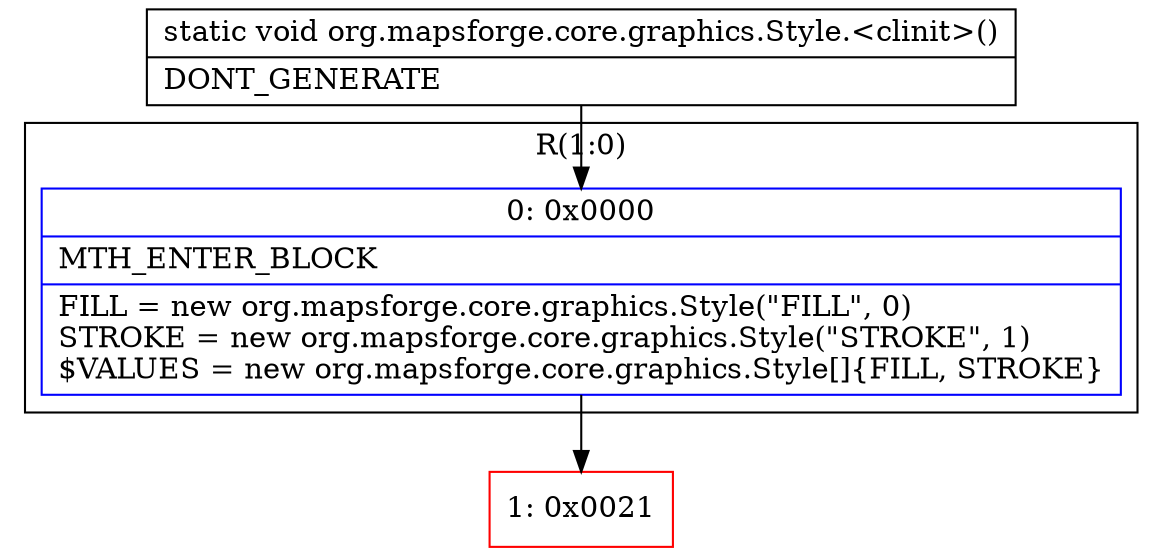 digraph "CFG fororg.mapsforge.core.graphics.Style.\<clinit\>()V" {
subgraph cluster_Region_85738806 {
label = "R(1:0)";
node [shape=record,color=blue];
Node_0 [shape=record,label="{0\:\ 0x0000|MTH_ENTER_BLOCK\l|FILL = new org.mapsforge.core.graphics.Style(\"FILL\", 0)\lSTROKE = new org.mapsforge.core.graphics.Style(\"STROKE\", 1)\l$VALUES = new org.mapsforge.core.graphics.Style[]\{FILL, STROKE\}\l}"];
}
Node_1 [shape=record,color=red,label="{1\:\ 0x0021}"];
MethodNode[shape=record,label="{static void org.mapsforge.core.graphics.Style.\<clinit\>()  | DONT_GENERATE\l}"];
MethodNode -> Node_0;
Node_0 -> Node_1;
}

